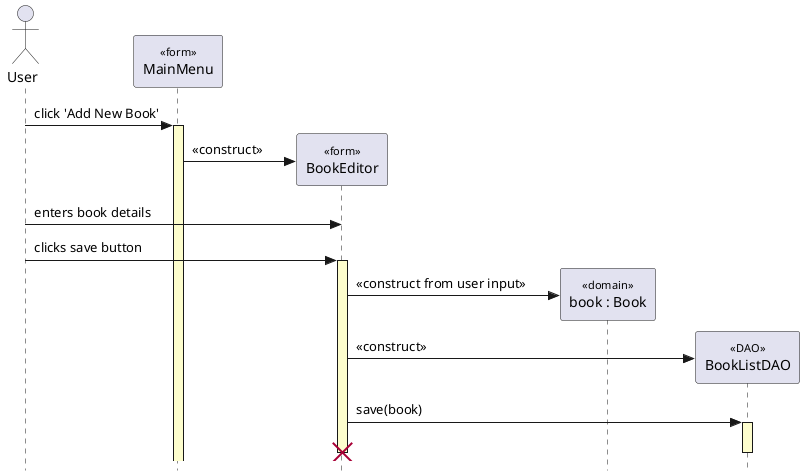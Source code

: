 @startuml tutorial

' style tweaks to make the diagram a little more readable
skinparam {
	Style strictuml
	RoundCorner 5
	BoxPadding 35
	ParticipantPadding 15
    Padding 2

	Sequence {
		' make activations yellow too
		LifeLineBackgroundColor #FDFDCD

		' make stereotypes more presentable
		Stereotype {
			Font {
				Size 11
				Style plain
			}
		}
	}

	Database {
		' make database border consistent with the rest of the diagram
		BorderColor #A80036
	}

}

actor "User" as user
participant "MainMenu" as menu <<form>>
participant "BookEditor" as editor <<form>>
participant "book : Book" as book <<domain>>
participant "BookListDAO" as dao <<DAO>>

'user clicks add new book button
user -> menu++: click 'Add New Book'
create editor
menu -> editor : «construct»

' user enters book details and clicks the save book button
user -> editor : enters book details
user -> editor++ : clicks save button

' construct book
create book
editor -> book : «construct from user input»

' construct DAO
create dao
editor -> dao : «construct»

' save book
editor -> dao++ : save(book)
dao--
editor--

destroy editor
@enduml